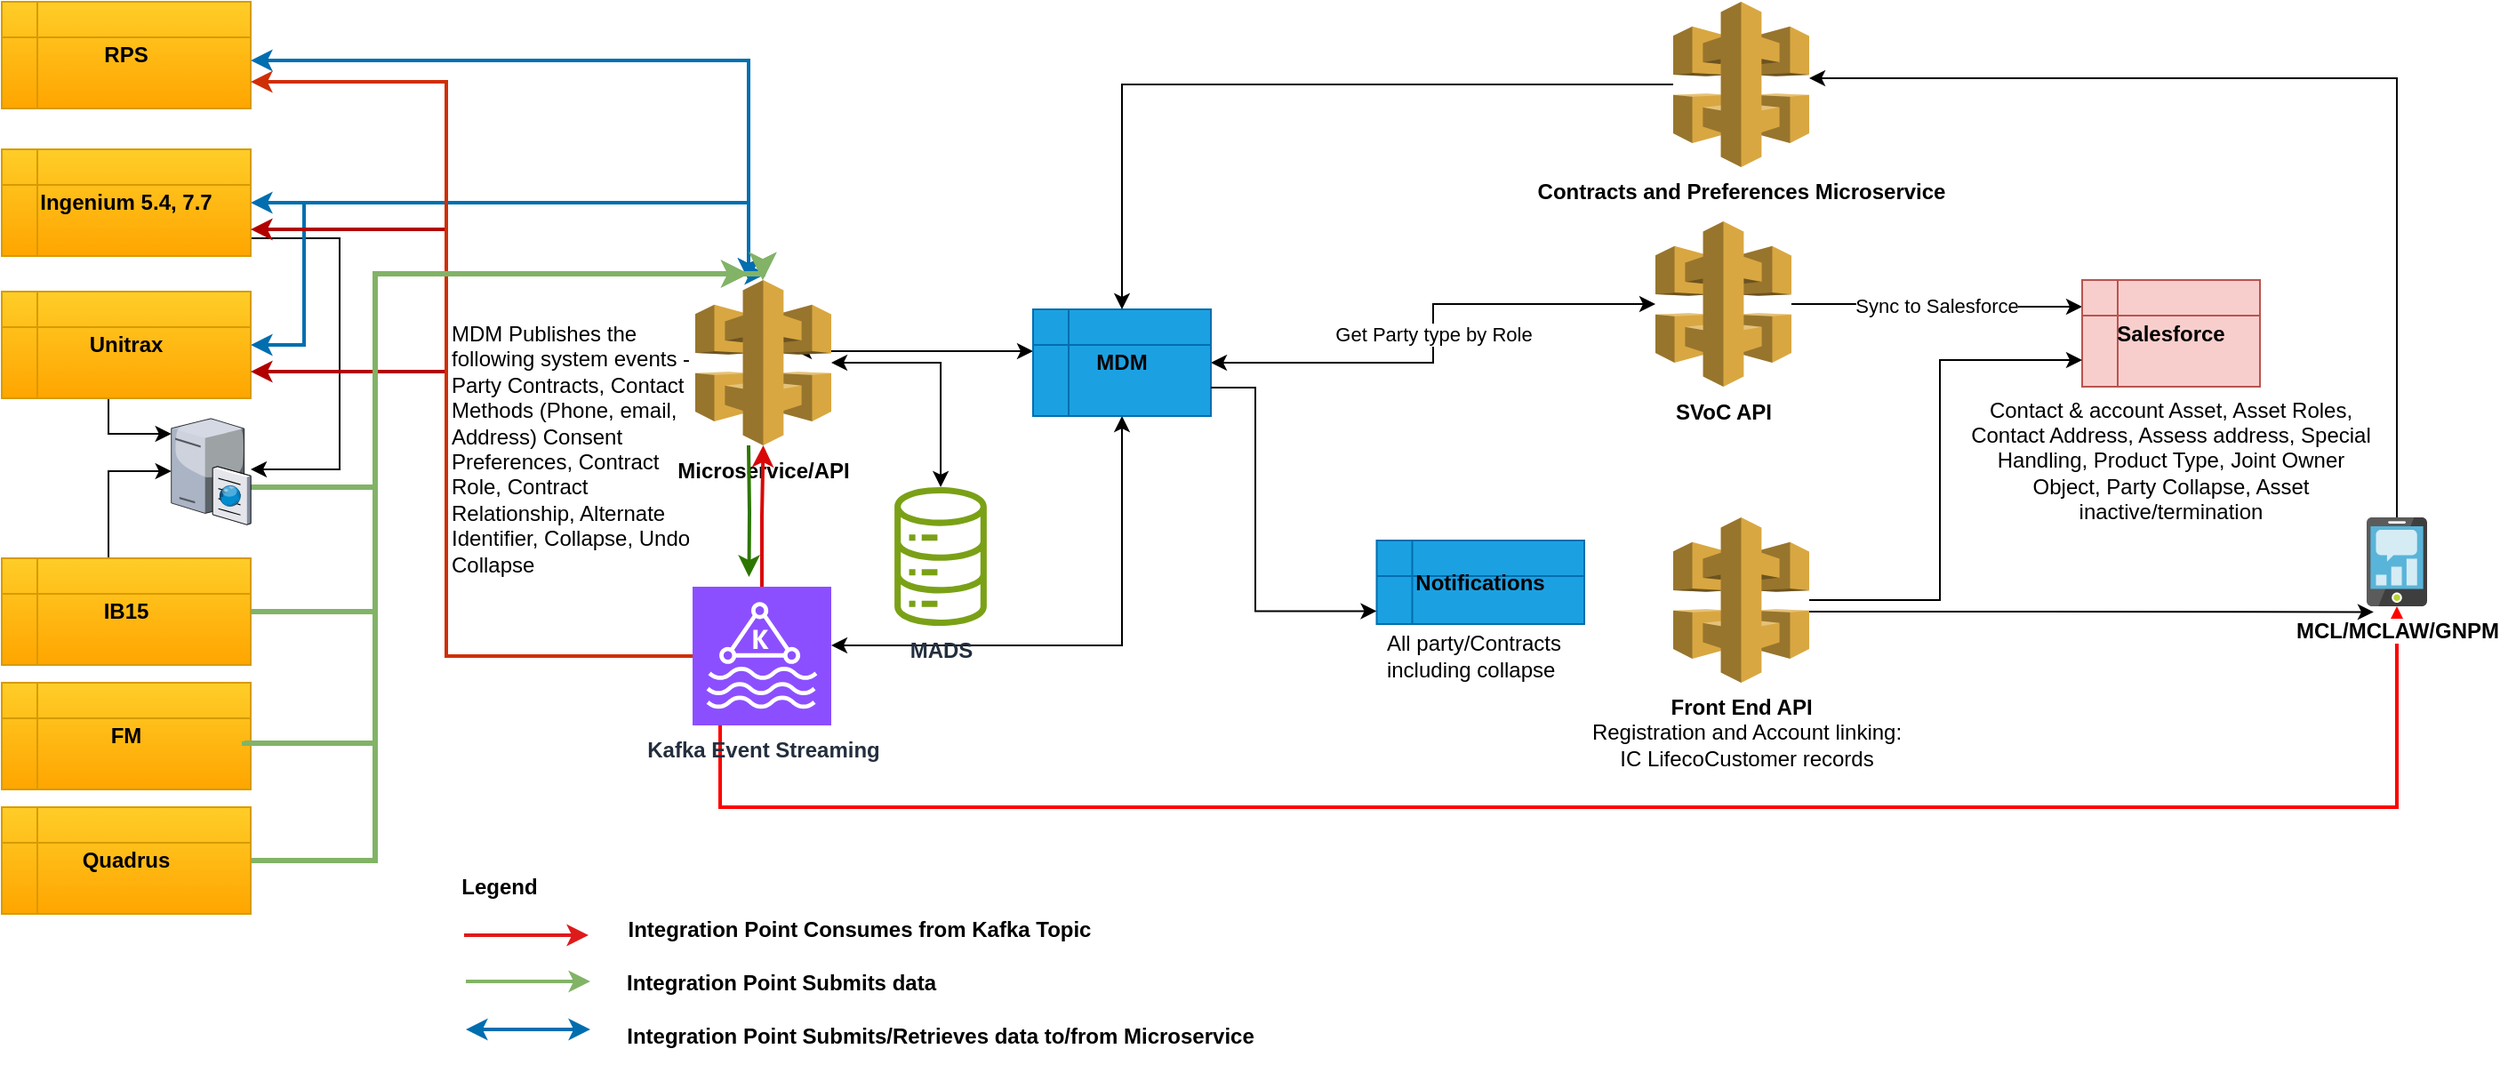<mxfile version="22.0.8" type="device">
  <diagram name="Page-1" id="vl1Ks5q7gf3XSJqUoBMz">
    <mxGraphModel dx="927" dy="1703" grid="1" gridSize="10" guides="1" tooltips="1" connect="1" arrows="1" fold="1" page="1" pageScale="1" pageWidth="827" pageHeight="1169" math="0" shadow="0">
      <root>
        <mxCell id="0" />
        <mxCell id="1" parent="0" />
        <mxCell id="qCVTfPhcg_SB9y_SXzLi-15" style="edgeStyle=orthogonalEdgeStyle;rounded=0;orthogonalLoop=1;jettySize=auto;html=1;startArrow=classic;startFill=1;fillColor=#1ba1e2;strokeColor=#006EAF;strokeWidth=2;" parent="1" source="qCVTfPhcg_SB9y_SXzLi-1" target="qCVTfPhcg_SB9y_SXzLi-7" edge="1">
          <mxGeometry relative="1" as="geometry">
            <Array as="points">
              <mxPoint x="430" y="10" />
            </Array>
          </mxGeometry>
        </mxCell>
        <mxCell id="qCVTfPhcg_SB9y_SXzLi-1" value="RPS" style="shape=internalStorage;whiteSpace=wrap;html=1;backgroundOutline=1;fillColor=#ffcd28;strokeColor=#d79b00;gradientColor=#ffa500;fontStyle=1;rounded=0;" parent="1" vertex="1">
          <mxGeometry x="10" y="-23" width="140" height="60" as="geometry" />
        </mxCell>
        <mxCell id="qCVTfPhcg_SB9y_SXzLi-16" style="edgeStyle=orthogonalEdgeStyle;rounded=0;orthogonalLoop=1;jettySize=auto;html=1;startArrow=classic;startFill=1;fillColor=#1ba1e2;strokeColor=#006EAF;strokeWidth=2;" parent="1" source="qCVTfPhcg_SB9y_SXzLi-2" edge="1">
          <mxGeometry relative="1" as="geometry">
            <mxPoint x="440" y="130" as="targetPoint" />
            <Array as="points">
              <mxPoint x="430" y="90" />
              <mxPoint x="430" y="130" />
            </Array>
          </mxGeometry>
        </mxCell>
        <mxCell id="-AYBLgOvKdCTAZ4Xlsf5-4" style="edgeStyle=orthogonalEdgeStyle;rounded=0;orthogonalLoop=1;jettySize=auto;html=1;exitX=1;exitY=0.75;exitDx=0;exitDy=0;" edge="1" parent="1" source="qCVTfPhcg_SB9y_SXzLi-2" target="-AYBLgOvKdCTAZ4Xlsf5-1">
          <mxGeometry relative="1" as="geometry">
            <Array as="points">
              <mxPoint x="150" y="110" />
              <mxPoint x="200" y="110" />
              <mxPoint x="200" y="240" />
            </Array>
          </mxGeometry>
        </mxCell>
        <mxCell id="qCVTfPhcg_SB9y_SXzLi-2" value="Ingenium 5.4, 7.7" style="shape=internalStorage;whiteSpace=wrap;html=1;backgroundOutline=1;fillColor=#ffcd28;gradientColor=#ffa500;strokeColor=#d79b00;fontStyle=1;rounded=0;" parent="1" vertex="1">
          <mxGeometry x="10" y="60" width="140" height="60" as="geometry" />
        </mxCell>
        <mxCell id="qCVTfPhcg_SB9y_SXzLi-17" style="edgeStyle=orthogonalEdgeStyle;rounded=0;orthogonalLoop=1;jettySize=auto;html=1;exitX=1;exitY=0.5;exitDx=0;exitDy=0;startArrow=classic;startFill=1;fillColor=#1ba1e2;strokeColor=#006EAF;strokeWidth=2;" parent="1" source="qCVTfPhcg_SB9y_SXzLi-3" target="qCVTfPhcg_SB9y_SXzLi-7" edge="1">
          <mxGeometry relative="1" as="geometry">
            <mxPoint x="188" y="246" as="sourcePoint" />
            <mxPoint x="420" y="140" as="targetPoint" />
            <Array as="points">
              <mxPoint x="180" y="170" />
              <mxPoint x="180" y="90" />
              <mxPoint x="430" y="90" />
            </Array>
          </mxGeometry>
        </mxCell>
        <mxCell id="-AYBLgOvKdCTAZ4Xlsf5-2" style="edgeStyle=orthogonalEdgeStyle;rounded=0;orthogonalLoop=1;jettySize=auto;html=1;" edge="1" parent="1" source="qCVTfPhcg_SB9y_SXzLi-3" target="-AYBLgOvKdCTAZ4Xlsf5-1">
          <mxGeometry relative="1" as="geometry">
            <mxPoint x="40" y="240" as="targetPoint" />
            <Array as="points">
              <mxPoint x="70" y="220" />
            </Array>
          </mxGeometry>
        </mxCell>
        <mxCell id="qCVTfPhcg_SB9y_SXzLi-3" value="Unitrax" style="shape=internalStorage;whiteSpace=wrap;html=1;backgroundOutline=1;fillColor=#ffcd28;gradientColor=#ffa500;strokeColor=#d79b00;fontStyle=1;rounded=0;" parent="1" vertex="1">
          <mxGeometry x="10" y="140" width="140" height="60" as="geometry" />
        </mxCell>
        <mxCell id="qCVTfPhcg_SB9y_SXzLi-14" style="edgeStyle=orthogonalEdgeStyle;rounded=0;orthogonalLoop=1;jettySize=auto;html=1;fillColor=#d5e8d4;gradientColor=#97d077;strokeColor=#82b366;strokeWidth=3;" parent="1" source="qCVTfPhcg_SB9y_SXzLi-4" target="qCVTfPhcg_SB9y_SXzLi-7" edge="1">
          <mxGeometry relative="1" as="geometry">
            <Array as="points">
              <mxPoint x="220" y="460" />
              <mxPoint x="220" y="130" />
              <mxPoint x="438" y="130" />
            </Array>
          </mxGeometry>
        </mxCell>
        <mxCell id="qCVTfPhcg_SB9y_SXzLi-4" value="Quadrus" style="shape=internalStorage;whiteSpace=wrap;html=1;backgroundOutline=1;fillColor=#ffcd28;strokeColor=#d79b00;gradientColor=#ffa500;fontStyle=1;rounded=0;" parent="1" vertex="1">
          <mxGeometry x="10" y="430" width="140" height="60" as="geometry" />
        </mxCell>
        <mxCell id="-AYBLgOvKdCTAZ4Xlsf5-3" style="edgeStyle=orthogonalEdgeStyle;rounded=0;orthogonalLoop=1;jettySize=auto;html=1;" edge="1" parent="1" source="qCVTfPhcg_SB9y_SXzLi-5" target="-AYBLgOvKdCTAZ4Xlsf5-1">
          <mxGeometry relative="1" as="geometry">
            <Array as="points">
              <mxPoint x="70" y="241" />
            </Array>
          </mxGeometry>
        </mxCell>
        <mxCell id="qCVTfPhcg_SB9y_SXzLi-5" value="IB15" style="shape=internalStorage;whiteSpace=wrap;html=1;backgroundOutline=1;fillColor=#ffcd28;gradientColor=#ffa500;strokeColor=#d79b00;fontStyle=1;rounded=0;" parent="1" vertex="1">
          <mxGeometry x="10" y="290" width="140" height="60" as="geometry" />
        </mxCell>
        <mxCell id="qCVTfPhcg_SB9y_SXzLi-6" value="FM" style="shape=internalStorage;whiteSpace=wrap;html=1;backgroundOutline=1;fillColor=#ffcd28;gradientColor=#ffa500;strokeColor=#d79b00;fontStyle=1;rounded=0;" parent="1" vertex="1">
          <mxGeometry x="10" y="360" width="140" height="60" as="geometry" />
        </mxCell>
        <mxCell id="qCVTfPhcg_SB9y_SXzLi-20" style="edgeStyle=orthogonalEdgeStyle;rounded=0;orthogonalLoop=1;jettySize=auto;html=1;startArrow=classic;startFill=1;strokeWidth=1;" parent="1" edge="1">
          <mxGeometry relative="1" as="geometry">
            <mxPoint x="590" y="173.5" as="targetPoint" />
            <mxPoint x="456.5" y="173.5" as="sourcePoint" />
          </mxGeometry>
        </mxCell>
        <mxCell id="HRiIZJCh7KwCgMogS-86-52" style="edgeStyle=orthogonalEdgeStyle;rounded=0;orthogonalLoop=1;jettySize=auto;html=1;startArrow=classic;startFill=1;" parent="1" source="qCVTfPhcg_SB9y_SXzLi-7" target="qCVTfPhcg_SB9y_SXzLi-26" edge="1">
          <mxGeometry relative="1" as="geometry" />
        </mxCell>
        <mxCell id="qCVTfPhcg_SB9y_SXzLi-7" value="Microservice/API" style="outlineConnect=0;dashed=0;verticalLabelPosition=bottom;verticalAlign=top;align=center;html=1;shape=mxgraph.aws3.api_gateway;fillColor=#D9A741;gradientColor=none;fontStyle=1;rounded=0;" parent="1" vertex="1">
          <mxGeometry x="400" y="133.5" width="76.5" height="93" as="geometry" />
        </mxCell>
        <mxCell id="qCVTfPhcg_SB9y_SXzLi-19" style="edgeStyle=orthogonalEdgeStyle;rounded=0;orthogonalLoop=1;jettySize=auto;html=1;exitX=0.5;exitY=1;exitDx=0;exitDy=0;strokeWidth=1;startArrow=classic;startFill=1;" parent="1" source="qCVTfPhcg_SB9y_SXzLi-8" target="qCVTfPhcg_SB9y_SXzLi-9" edge="1">
          <mxGeometry relative="1" as="geometry">
            <Array as="points">
              <mxPoint x="640" y="339" />
            </Array>
          </mxGeometry>
        </mxCell>
        <mxCell id="jqhNluWvCPyRUkkSe82b-15" value="Get Party type by Role" style="edgeStyle=orthogonalEdgeStyle;rounded=0;orthogonalLoop=1;jettySize=auto;html=1;startArrow=classic;startFill=1;" parent="1" source="qCVTfPhcg_SB9y_SXzLi-8" target="jqhNluWvCPyRUkkSe82b-2" edge="1">
          <mxGeometry relative="1" as="geometry" />
        </mxCell>
        <mxCell id="qCVTfPhcg_SB9y_SXzLi-8" value="MDM" style="shape=internalStorage;whiteSpace=wrap;html=1;backgroundOutline=1;fillColor=#1ba1e2;strokeColor=#006EAF;fontStyle=1;fontColor=#0a0000;rounded=0;" parent="1" vertex="1">
          <mxGeometry x="590" y="150" width="100" height="60" as="geometry" />
        </mxCell>
        <mxCell id="qCVTfPhcg_SB9y_SXzLi-22" style="edgeStyle=orthogonalEdgeStyle;rounded=0;orthogonalLoop=1;jettySize=auto;html=1;fillColor=#e51400;strokeColor=#B20000;strokeWidth=2;" parent="1" edge="1">
          <mxGeometry relative="1" as="geometry">
            <mxPoint x="398" y="345" as="sourcePoint" />
            <mxPoint x="150" y="185" as="targetPoint" />
            <Array as="points">
              <mxPoint x="260" y="345" />
              <mxPoint x="260" y="185" />
            </Array>
          </mxGeometry>
        </mxCell>
        <mxCell id="qCVTfPhcg_SB9y_SXzLi-23" style="edgeStyle=orthogonalEdgeStyle;rounded=0;orthogonalLoop=1;jettySize=auto;html=1;entryX=1;entryY=0.75;entryDx=0;entryDy=0;fillColor=#e51400;strokeColor=#B20000;strokeWidth=2;" parent="1" source="qCVTfPhcg_SB9y_SXzLi-9" target="qCVTfPhcg_SB9y_SXzLi-2" edge="1">
          <mxGeometry relative="1" as="geometry">
            <Array as="points">
              <mxPoint x="260" y="345" />
              <mxPoint x="260" y="105" />
            </Array>
          </mxGeometry>
        </mxCell>
        <mxCell id="qCVTfPhcg_SB9y_SXzLi-24" style="edgeStyle=orthogonalEdgeStyle;rounded=0;orthogonalLoop=1;jettySize=auto;html=1;entryX=1;entryY=0.75;entryDx=0;entryDy=0;strokeWidth=2;fillColor=#e51400;strokeColor=#cf2f07;" parent="1" source="qCVTfPhcg_SB9y_SXzLi-9" target="qCVTfPhcg_SB9y_SXzLi-1" edge="1">
          <mxGeometry relative="1" as="geometry">
            <Array as="points">
              <mxPoint x="260" y="345" />
              <mxPoint x="260" y="22" />
            </Array>
          </mxGeometry>
        </mxCell>
        <mxCell id="jqhNluWvCPyRUkkSe82b-19" style="edgeStyle=orthogonalEdgeStyle;rounded=0;orthogonalLoop=1;jettySize=auto;html=1;strokeWidth=2;strokeColor=#FF0000;" parent="1" source="qCVTfPhcg_SB9y_SXzLi-9" target="jqhNluWvCPyRUkkSe82b-9" edge="1">
          <mxGeometry relative="1" as="geometry">
            <Array as="points">
              <mxPoint x="414" y="430" />
              <mxPoint x="1357" y="430" />
            </Array>
          </mxGeometry>
        </mxCell>
        <mxCell id="HRiIZJCh7KwCgMogS-86-5" value="" style="edgeStyle=orthogonalEdgeStyle;rounded=0;orthogonalLoop=1;jettySize=auto;html=1;strokeWidth=2;strokeColor=#d90808;" parent="1" source="qCVTfPhcg_SB9y_SXzLi-9" target="qCVTfPhcg_SB9y_SXzLi-7" edge="1">
          <mxGeometry relative="1" as="geometry" />
        </mxCell>
        <mxCell id="qCVTfPhcg_SB9y_SXzLi-9" value="Kafka Event Streaming" style="sketch=0;points=[[0,0,0],[0.25,0,0],[0.5,0,0],[0.75,0,0],[1,0,0],[0,1,0],[0.25,1,0],[0.5,1,0],[0.75,1,0],[1,1,0],[0,0.25,0],[0,0.5,0],[0,0.75,0],[1,0.25,0],[1,0.5,0],[1,0.75,0]];outlineConnect=0;fontColor=#232F3E;fillColor=#8C4FFF;strokeColor=#ffffff;dashed=0;verticalLabelPosition=bottom;verticalAlign=top;align=center;html=1;fontSize=12;fontStyle=1;aspect=fixed;shape=mxgraph.aws4.resourceIcon;resIcon=mxgraph.aws4.managed_streaming_for_kafka;rounded=0;" parent="1" vertex="1">
          <mxGeometry x="398.5" y="306" width="78" height="78" as="geometry" />
        </mxCell>
        <mxCell id="qCVTfPhcg_SB9y_SXzLi-11" style="edgeStyle=orthogonalEdgeStyle;rounded=0;orthogonalLoop=1;jettySize=auto;html=1;entryX=0.426;entryY=0.128;entryDx=0;entryDy=0;entryPerimeter=0;startArrow=none;startFill=0;strokeWidth=2;fillColor=#60a917;strokeColor=#2D7600;" parent="1" edge="1">
          <mxGeometry relative="1" as="geometry">
            <mxPoint x="430" y="226.5" as="sourcePoint" />
            <mxPoint x="430.228" y="300.484" as="targetPoint" />
          </mxGeometry>
        </mxCell>
        <mxCell id="qCVTfPhcg_SB9y_SXzLi-18" style="edgeStyle=orthogonalEdgeStyle;rounded=0;orthogonalLoop=1;jettySize=auto;html=1;startArrow=none;startFill=0;fillColor=#d5e8d4;gradientColor=#97d077;strokeColor=#82b366;strokeWidth=3;" parent="1" source="qCVTfPhcg_SB9y_SXzLi-5" target="qCVTfPhcg_SB9y_SXzLi-7" edge="1">
          <mxGeometry relative="1" as="geometry">
            <Array as="points">
              <mxPoint x="220" y="320" />
              <mxPoint x="220" y="130" />
              <mxPoint x="438" y="130" />
            </Array>
          </mxGeometry>
        </mxCell>
        <mxCell id="qCVTfPhcg_SB9y_SXzLi-21" style="edgeStyle=orthogonalEdgeStyle;rounded=0;orthogonalLoop=1;jettySize=auto;html=1;fillColor=#d5e8d4;gradientColor=#97d077;strokeColor=#82b366;strokeWidth=3;" parent="1" edge="1">
          <mxGeometry relative="1" as="geometry">
            <mxPoint x="146.5" y="393" as="sourcePoint" />
            <mxPoint x="430" y="130" as="targetPoint" />
            <Array as="points">
              <mxPoint x="147" y="394" />
              <mxPoint x="220" y="394" />
              <mxPoint x="220" y="130" />
            </Array>
          </mxGeometry>
        </mxCell>
        <mxCell id="qCVTfPhcg_SB9y_SXzLi-26" value="MADS" style="sketch=0;outlineConnect=0;fontColor=#232F3E;gradientColor=none;fillColor=#7AA116;strokeColor=none;dashed=0;verticalLabelPosition=bottom;verticalAlign=top;align=center;html=1;fontSize=12;fontStyle=1;aspect=fixed;pointerEvents=1;shape=mxgraph.aws4.iot_analytics_data_store;rounded=0;" parent="1" vertex="1">
          <mxGeometry x="511" y="250" width="54" height="78" as="geometry" />
        </mxCell>
        <mxCell id="jqhNluWvCPyRUkkSe82b-18" style="edgeStyle=orthogonalEdgeStyle;rounded=0;orthogonalLoop=1;jettySize=auto;html=1;entryX=0.5;entryY=0;entryDx=0;entryDy=0;" parent="1" source="jqhNluWvCPyRUkkSe82b-1" target="qCVTfPhcg_SB9y_SXzLi-8" edge="1">
          <mxGeometry relative="1" as="geometry" />
        </mxCell>
        <mxCell id="jqhNluWvCPyRUkkSe82b-1" value="Contracts and Preferences Microservice" style="outlineConnect=0;dashed=0;verticalLabelPosition=bottom;verticalAlign=top;align=center;html=1;shape=mxgraph.aws3.api_gateway;fillColor=#D9A741;gradientColor=none;fontStyle=1;rounded=0;" parent="1" vertex="1">
          <mxGeometry x="950" y="-23" width="76.5" height="93" as="geometry" />
        </mxCell>
        <mxCell id="jqhNluWvCPyRUkkSe82b-6" value="Sync to Salesforce" style="edgeStyle=orthogonalEdgeStyle;rounded=0;orthogonalLoop=1;jettySize=auto;html=1;entryX=0;entryY=0.25;entryDx=0;entryDy=0;" parent="1" source="jqhNluWvCPyRUkkSe82b-2" target="jqhNluWvCPyRUkkSe82b-5" edge="1">
          <mxGeometry relative="1" as="geometry" />
        </mxCell>
        <mxCell id="jqhNluWvCPyRUkkSe82b-2" value="SVoC API" style="outlineConnect=0;dashed=0;verticalLabelPosition=bottom;verticalAlign=top;align=center;html=1;shape=mxgraph.aws3.api_gateway;fillColor=#D9A741;gradientColor=none;fontStyle=1;rounded=0;" parent="1" vertex="1">
          <mxGeometry x="940" y="100.5" width="76.5" height="93" as="geometry" />
        </mxCell>
        <mxCell id="jqhNluWvCPyRUkkSe82b-3" value="Front End API" style="outlineConnect=0;dashed=0;verticalLabelPosition=bottom;verticalAlign=top;align=center;html=1;shape=mxgraph.aws3.api_gateway;fillColor=#D9A741;gradientColor=none;fontStyle=1;rounded=0;" parent="1" vertex="1">
          <mxGeometry x="950" y="267" width="76.5" height="93" as="geometry" />
        </mxCell>
        <mxCell id="jqhNluWvCPyRUkkSe82b-5" value="Salesforce" style="shape=internalStorage;whiteSpace=wrap;html=1;backgroundOutline=1;fillColor=#f8cecc;strokeColor=#b85450;fontStyle=1;rounded=0;" parent="1" vertex="1">
          <mxGeometry x="1180" y="133.5" width="100" height="60" as="geometry" />
        </mxCell>
        <mxCell id="jqhNluWvCPyRUkkSe82b-7" style="edgeStyle=orthogonalEdgeStyle;rounded=0;orthogonalLoop=1;jettySize=auto;html=1;entryX=0;entryY=0.75;entryDx=0;entryDy=0;" parent="1" source="jqhNluWvCPyRUkkSe82b-3" target="jqhNluWvCPyRUkkSe82b-5" edge="1">
          <mxGeometry relative="1" as="geometry">
            <Array as="points">
              <mxPoint x="1100" y="314" />
              <mxPoint x="1100" y="179" />
            </Array>
          </mxGeometry>
        </mxCell>
        <mxCell id="jqhNluWvCPyRUkkSe82b-17" style="edgeStyle=orthogonalEdgeStyle;rounded=0;orthogonalLoop=1;jettySize=auto;html=1;" parent="1" source="jqhNluWvCPyRUkkSe82b-9" target="jqhNluWvCPyRUkkSe82b-1" edge="1">
          <mxGeometry relative="1" as="geometry">
            <Array as="points">
              <mxPoint x="1357" y="20" />
            </Array>
          </mxGeometry>
        </mxCell>
        <mxCell id="jqhNluWvCPyRUkkSe82b-9" value="&lt;b&gt;MCL/MCLAW/GNPM&lt;/b&gt;" style="image;sketch=0;aspect=fixed;html=1;points=[];align=center;fontSize=12;image=img/lib/mscae/Mobile_Engagement.svg;rounded=0;" parent="1" vertex="1">
          <mxGeometry x="1340" y="267" width="34" height="50" as="geometry" />
        </mxCell>
        <mxCell id="jqhNluWvCPyRUkkSe82b-10" value="Notifications" style="shape=internalStorage;whiteSpace=wrap;html=1;backgroundOutline=1;fillColor=#1ba1e2;strokeColor=#006EAF;fontStyle=1;fontColor=#0a0000;rounded=0;" parent="1" vertex="1">
          <mxGeometry x="783.25" y="280" width="116.75" height="47" as="geometry" />
        </mxCell>
        <mxCell id="jqhNluWvCPyRUkkSe82b-16" style="edgeStyle=orthogonalEdgeStyle;rounded=0;orthogonalLoop=1;jettySize=auto;html=1;entryX=0.105;entryY=0.983;entryDx=0;entryDy=0;entryPerimeter=0;" parent="1" edge="1">
          <mxGeometry relative="1" as="geometry">
            <Array as="points">
              <mxPoint x="715" y="194" />
              <mxPoint x="715" y="320" />
            </Array>
            <mxPoint x="690" y="194" as="sourcePoint" />
            <mxPoint x="783.25" y="319.701" as="targetPoint" />
          </mxGeometry>
        </mxCell>
        <mxCell id="HRiIZJCh7KwCgMogS-86-1" value="&lt;div&gt;Registration and Account linking:&lt;/div&gt;&lt;div&gt;IC LifecoCustomer records&lt;/div&gt;" style="text;html=1;strokeColor=none;fillColor=none;align=center;verticalAlign=middle;whiteSpace=wrap;rounded=0;" parent="1" vertex="1">
          <mxGeometry x="883.25" y="380" width="216.75" height="30" as="geometry" />
        </mxCell>
        <mxCell id="HRiIZJCh7KwCgMogS-86-2" style="edgeStyle=orthogonalEdgeStyle;rounded=0;orthogonalLoop=1;jettySize=auto;html=1;entryX=0.117;entryY=1.064;entryDx=0;entryDy=0;entryPerimeter=0;" parent="1" source="jqhNluWvCPyRUkkSe82b-3" target="jqhNluWvCPyRUkkSe82b-9" edge="1">
          <mxGeometry relative="1" as="geometry">
            <Array as="points">
              <mxPoint x="1110" y="320" />
              <mxPoint x="1110" y="320" />
            </Array>
          </mxGeometry>
        </mxCell>
        <mxCell id="HRiIZJCh7KwCgMogS-86-3" value="All party/Contracts including collapse&amp;nbsp;" style="text;html=1;strokeColor=none;fillColor=none;align=center;verticalAlign=middle;whiteSpace=wrap;rounded=0;" parent="1" vertex="1">
          <mxGeometry x="783.25" y="330" width="110" height="30" as="geometry" />
        </mxCell>
        <mxCell id="HRiIZJCh7KwCgMogS-86-4" value="Contact &amp;amp; account Asset, Asset Roles, Contact Address, Assess address, Special Handling, Product Type, Joint Owner Object, Party Collapse, Asset inactive/termination" style="text;html=1;strokeColor=none;fillColor=none;align=center;verticalAlign=middle;whiteSpace=wrap;rounded=0;" parent="1" vertex="1">
          <mxGeometry x="1113" y="220" width="234" height="30" as="geometry" />
        </mxCell>
        <mxCell id="HRiIZJCh7KwCgMogS-86-6" value="Legend" style="text;html=1;strokeColor=none;fillColor=none;align=center;verticalAlign=middle;whiteSpace=wrap;rounded=0;fontStyle=1" parent="1" vertex="1">
          <mxGeometry x="260" y="460" width="60" height="30" as="geometry" />
        </mxCell>
        <mxCell id="HRiIZJCh7KwCgMogS-86-7" value="" style="endArrow=classic;html=1;rounded=0;strokeColor=#de1b1b;strokeWidth=2;" parent="1" edge="1">
          <mxGeometry width="50" height="50" relative="1" as="geometry">
            <mxPoint x="270" y="502" as="sourcePoint" />
            <mxPoint x="340" y="502" as="targetPoint" />
          </mxGeometry>
        </mxCell>
        <mxCell id="HRiIZJCh7KwCgMogS-86-9" value="Integration Point Consumes from Kafka Topic" style="text;html=1;strokeColor=none;fillColor=none;align=center;verticalAlign=middle;whiteSpace=wrap;rounded=0;fontStyle=1" parent="1" vertex="1">
          <mxGeometry x="350" y="484" width="285" height="30" as="geometry" />
        </mxCell>
        <mxCell id="HRiIZJCh7KwCgMogS-86-10" value="" style="endArrow=classic;html=1;rounded=0;strokeColor=#82b366;strokeWidth=2;fillColor=#d5e8d4;" parent="1" edge="1">
          <mxGeometry width="50" height="50" relative="1" as="geometry">
            <mxPoint x="271" y="528" as="sourcePoint" />
            <mxPoint x="341" y="528" as="targetPoint" />
          </mxGeometry>
        </mxCell>
        <mxCell id="HRiIZJCh7KwCgMogS-86-11" value="Integration Point Submits data" style="text;html=1;strokeColor=none;fillColor=none;align=center;verticalAlign=middle;whiteSpace=wrap;rounded=0;fontStyle=1" parent="1" vertex="1">
          <mxGeometry x="306" y="514" width="285" height="30" as="geometry" />
        </mxCell>
        <mxCell id="HRiIZJCh7KwCgMogS-86-12" value="" style="endArrow=classic;html=1;rounded=0;strokeColor=#006EAF;strokeWidth=2;fillColor=#1ba1e2;startArrow=classic;startFill=1;" parent="1" edge="1">
          <mxGeometry width="50" height="50" relative="1" as="geometry">
            <mxPoint x="271" y="555" as="sourcePoint" />
            <mxPoint x="341" y="555" as="targetPoint" />
          </mxGeometry>
        </mxCell>
        <mxCell id="HRiIZJCh7KwCgMogS-86-13" value="Integration Point Submits/Retrieves data to/from Microservice" style="text;html=1;strokeColor=none;fillColor=none;align=center;verticalAlign=middle;whiteSpace=wrap;rounded=0;fontStyle=1" parent="1" vertex="1">
          <mxGeometry x="343" y="544" width="390" height="30" as="geometry" />
        </mxCell>
        <mxCell id="HRiIZJCh7KwCgMogS-86-49" value="MDM Publishes the following system events - Party Contracts, Contact Methods (Phone, email, Address) Consent Preferences, Contract Role, Contract Relationship, Alternate Identifier, Collapse, Undo Collapse" style="text;whiteSpace=wrap;html=1;rounded=0;" parent="1" vertex="1">
          <mxGeometry x="261" y="150" width="140" height="150" as="geometry" />
        </mxCell>
        <mxCell id="-AYBLgOvKdCTAZ4Xlsf5-5" style="edgeStyle=orthogonalEdgeStyle;rounded=0;orthogonalLoop=1;jettySize=auto;html=1;fillColor=#d5e8d4;strokeColor=#82b366;strokeWidth=3;" edge="1" parent="1" source="-AYBLgOvKdCTAZ4Xlsf5-1">
          <mxGeometry relative="1" as="geometry">
            <mxPoint x="430" y="130" as="targetPoint" />
            <Array as="points">
              <mxPoint x="220" y="250" />
              <mxPoint x="220" y="130" />
            </Array>
          </mxGeometry>
        </mxCell>
        <mxCell id="-AYBLgOvKdCTAZ4Xlsf5-1" value="" style="verticalLabelPosition=bottom;sketch=0;aspect=fixed;html=1;verticalAlign=top;strokeColor=none;align=center;outlineConnect=0;shape=mxgraph.citrix.ftp_server;" vertex="1" parent="1">
          <mxGeometry x="105.35" y="210" width="44.65" height="61" as="geometry" />
        </mxCell>
      </root>
    </mxGraphModel>
  </diagram>
</mxfile>
